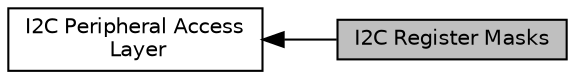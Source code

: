digraph "I2C Register Masks"
{
  edge [fontname="Helvetica",fontsize="10",labelfontname="Helvetica",labelfontsize="10"];
  node [fontname="Helvetica",fontsize="10",shape=box];
  rankdir=LR;
  Node2 [label="I2C Peripheral Access\l Layer",height=0.2,width=0.4,color="black", fillcolor="white", style="filled",URL="$group___i2_c___peripheral___access___layer.html",tooltip=" "];
  Node1 [label="I2C Register Masks",height=0.2,width=0.4,color="black", fillcolor="grey75", style="filled", fontcolor="black",tooltip=" "];
  Node2->Node1 [shape=plaintext, dir="back", style="solid"];
}
